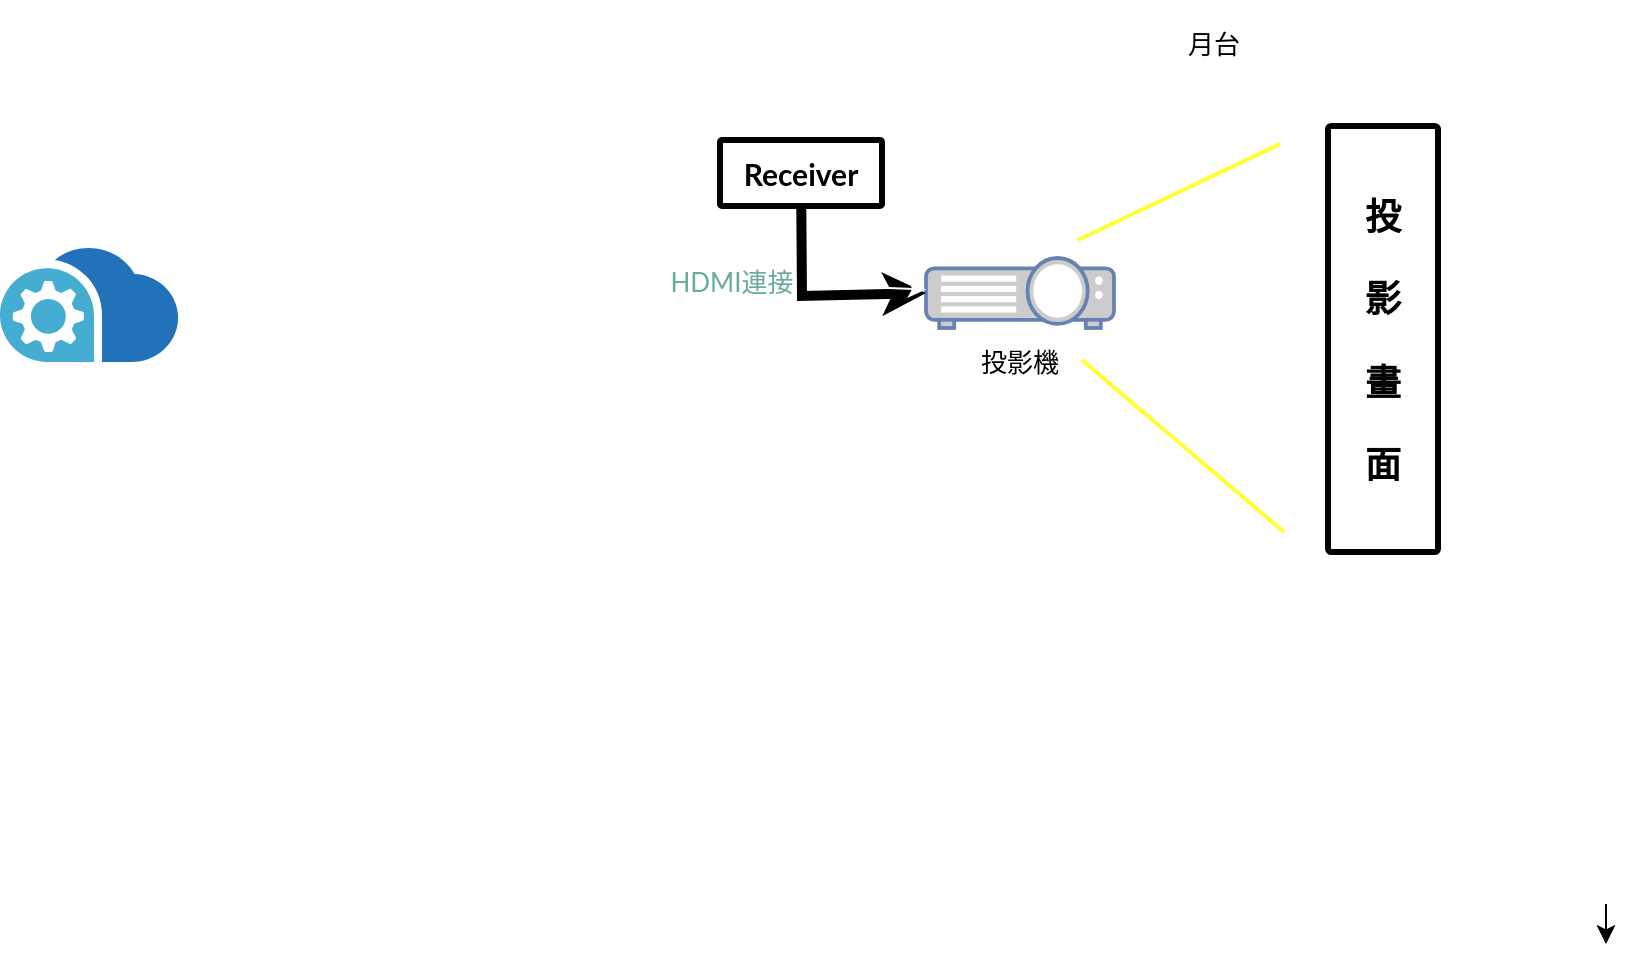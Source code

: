 <mxfile version="12.6.5" type="github"><diagram id="7f57c32e-89dd-6b7c-b05e-8d5d62a081a8" name="Page-1"><mxGraphModel dx="946" dy="525" grid="0" gridSize="10" guides="1" tooltips="1" connect="1" arrows="1" fold="1" page="1" pageScale="1" pageWidth="1100" pageHeight="850" background="#FFFFFF" math="0" shadow="0"><root><mxCell id="0"/><mxCell id="3a2ffda6dcd6e142-5" value="Background" style="" parent="0"/><mxCell id="eX50HnyzUo_8tpyT2Stw-0" value="&lt;p style=&quot;line-height: 130%; font-size: 18px;&quot;&gt;投&lt;/p&gt;&lt;p style=&quot;line-height: 130%; font-size: 18px;&quot;&gt;影&lt;/p&gt;&lt;p style=&quot;line-height: 130%; font-size: 18px;&quot;&gt;畫&lt;/p&gt;&lt;p style=&quot;line-height: 130%; font-size: 18px;&quot;&gt;面&lt;/p&gt;" style="rounded=1;whiteSpace=wrap;html=1;labelBackgroundColor=none;strokeColor=#000000;strokeWidth=3;fillColor=none;fontFamily=Lato;fontSize=18;fontColor=#000000;align=center;arcSize=3;fontStyle=1" vertex="1" parent="3a2ffda6dcd6e142-5"><mxGeometry x="876" y="180" width="55" height="213" as="geometry"/></mxCell><mxCell id="eX50HnyzUo_8tpyT2Stw-1" value="" style="aspect=fixed;html=1;points=[];align=center;image;fontSize=12;image=img/lib/mscae/Data_Box_Edge_Data_Box_Gateway.svg;" vertex="1" parent="3a2ffda6dcd6e142-5"><mxGeometry x="212" y="241" width="89.06" height="57" as="geometry"/></mxCell><mxCell id="eX50HnyzUo_8tpyT2Stw-7" value="" style="fontColor=#0066CC;verticalAlign=top;verticalLabelPosition=bottom;labelPosition=center;align=center;html=1;outlineConnect=0;fillColor=#CCCCCC;strokeColor=#6881B3;gradientColor=none;gradientDirection=north;strokeWidth=2;shape=mxgraph.networks.video_projector;" vertex="1" parent="3a2ffda6dcd6e142-5"><mxGeometry x="675" y="246" width="94" height="35" as="geometry"/></mxCell><mxCell id="eX50HnyzUo_8tpyT2Stw-9" style="edgeStyle=orthogonalEdgeStyle;rounded=0;orthogonalLoop=1;jettySize=auto;html=1;" edge="1" parent="3a2ffda6dcd6e142-5"><mxGeometry relative="1" as="geometry"><mxPoint x="1015" y="569" as="sourcePoint"/><mxPoint x="1015" y="589" as="targetPoint"/></mxGeometry></mxCell><mxCell id="eX50HnyzUo_8tpyT2Stw-10" value="&lt;p style=&quot;line-height: 130%&quot;&gt;投影機&lt;/p&gt;" style="rounded=1;whiteSpace=wrap;html=1;labelBackgroundColor=none;strokeColor=none;strokeWidth=3;fillColor=none;fontFamily=Lato;fontSize=13;fontColor=#000000;align=center;arcSize=3;" vertex="1" parent="3a2ffda6dcd6e142-5"><mxGeometry x="678" y="285" width="88" height="26" as="geometry"/></mxCell><mxCell id="eX50HnyzUo_8tpyT2Stw-13" value="&lt;p style=&quot;line-height: 130%&quot;&gt;月台&lt;/p&gt;" style="rounded=1;whiteSpace=wrap;html=1;labelBackgroundColor=none;strokeColor=none;strokeWidth=3;fillColor=none;fontFamily=Lato;fontSize=13;fontColor=#000000;align=center;arcSize=3;" vertex="1" parent="3a2ffda6dcd6e142-5"><mxGeometry x="775" y="126" width="88" height="26" as="geometry"/></mxCell><mxCell id="eX50HnyzUo_8tpyT2Stw-18" style="edgeStyle=none;rounded=0;orthogonalLoop=1;jettySize=auto;html=1;fontColor=#CCCCCC;" edge="1" parent="3a2ffda6dcd6e142-5"><mxGeometry relative="1" as="geometry"><mxPoint x="1015" y="569.363" as="sourcePoint"/><mxPoint x="1015" y="588.637" as="targetPoint"/></mxGeometry></mxCell><mxCell id="eX50HnyzUo_8tpyT2Stw-19" style="edgeStyle=none;rounded=0;orthogonalLoop=1;jettySize=auto;html=1;entryX=0;entryY=0.5;entryDx=0;entryDy=0;entryPerimeter=0;fontColor=#000000;strokeColor=#000000;labelBackgroundColor=#000000;strokeWidth=5;" edge="1" parent="3a2ffda6dcd6e142-5" source="3a2ffda6dcd6e142-11" target="eX50HnyzUo_8tpyT2Stw-7"><mxGeometry relative="1" as="geometry"><Array as="points"><mxPoint x="613" y="265"/></Array></mxGeometry></mxCell><mxCell id="eX50HnyzUo_8tpyT2Stw-27" value="" style="edgeStyle=none;rounded=0;orthogonalLoop=1;jettySize=auto;html=1;labelBackgroundColor=#000000;strokeColor=#FFFFFF;fontColor=#67AB9F;" edge="1" parent="3a2ffda6dcd6e142-5" source="eX50HnyzUo_8tpyT2Stw-20" target="eX50HnyzUo_8tpyT2Stw-7"><mxGeometry relative="1" as="geometry"/></mxCell><mxCell id="eX50HnyzUo_8tpyT2Stw-20" value="&lt;p style=&quot;line-height: 130%&quot;&gt;&lt;font&gt;HDMI連接&lt;/font&gt;&lt;/p&gt;" style="rounded=1;whiteSpace=wrap;html=1;labelBackgroundColor=none;strokeColor=none;strokeWidth=3;fillColor=none;fontFamily=Lato;fontSize=13;fontColor=#67AB9F;align=center;arcSize=3;" vertex="1" parent="3a2ffda6dcd6e142-5"><mxGeometry x="534" y="245" width="88" height="26" as="geometry"/></mxCell><mxCell id="eX50HnyzUo_8tpyT2Stw-25" value="" style="shape=image;html=1;verticalAlign=top;verticalLabelPosition=bottom;labelBackgroundColor=#ffffff;imageAspect=0;aspect=fixed;image=https://cdn0.iconfinder.com/data/icons/google-material-design-3-0/48/ic_settings_input_hdmi_48px-128.png;strokeColor=#FFFFFF;fillColor=#FFFFFF;fontColor=#CCCCCC;rotation=90;" vertex="1" parent="3a2ffda6dcd6e142-5"><mxGeometry x="643" y="247" width="34" height="34" as="geometry"/></mxCell><mxCell id="eX50HnyzUo_8tpyT2Stw-30" value="" style="endArrow=none;html=1;labelBackgroundColor=#000000;strokeColor=#FFFF33;strokeWidth=2;fontColor=#000000;" edge="1" parent="3a2ffda6dcd6e142-5"><mxGeometry width="50" height="50" relative="1" as="geometry"><mxPoint x="751" y="237" as="sourcePoint"/><mxPoint x="852" y="189" as="targetPoint"/></mxGeometry></mxCell><mxCell id="eX50HnyzUo_8tpyT2Stw-31" value="" style="endArrow=none;html=1;labelBackgroundColor=#000000;strokeColor=#FFFF33;strokeWidth=2;fontColor=#000000;exitX=0.852;exitY=0.462;exitDx=0;exitDy=0;exitPerimeter=0;" edge="1" parent="3a2ffda6dcd6e142-5" source="eX50HnyzUo_8tpyT2Stw-10"><mxGeometry width="50" height="50" relative="1" as="geometry"><mxPoint x="753" y="359" as="sourcePoint"/><mxPoint x="854" y="383" as="targetPoint"/></mxGeometry></mxCell><mxCell id="3a2ffda6dcd6e142-7" value="Diagram" style="" parent="0"/><mxCell id="3a2ffda6dcd6e142-11" value="&lt;p style=&quot;line-height: 130%; font-size: 15px;&quot;&gt;Receiver&lt;/p&gt;" style="rounded=1;whiteSpace=wrap;html=1;labelBackgroundColor=none;strokeColor=#000000;strokeWidth=3;fillColor=none;fontFamily=Lato;fontSize=15;fontColor=#000000;align=center;arcSize=3;fontStyle=1" parent="3a2ffda6dcd6e142-7" vertex="1"><mxGeometry x="572" y="187" width="81" height="33" as="geometry"/></mxCell><mxCell id="3a2ffda6dcd6e142-30" value="" style="group;direction=south;opacity=60;" parent="3a2ffda6dcd6e142-7" vertex="1" connectable="0"><mxGeometry x="673" y="466" width="22" height="12" as="geometry"/></mxCell></root></mxGraphModel></diagram></mxfile>